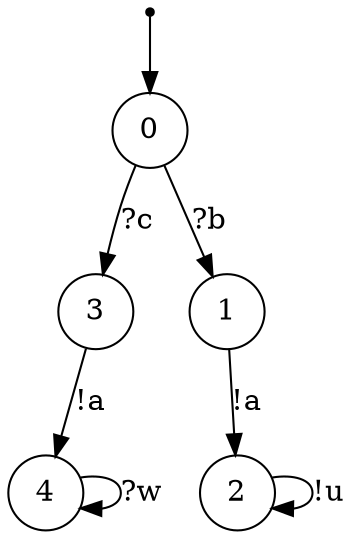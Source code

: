digraph {
 node [shape=point] ENTRY
 node [shape=circle]
 ENTRY -> 0
0 -> 3 [label="?c"]
3 -> 4 [label="!a"]
4 -> 4 [label="?w"]
0 -> 1 [label="?b"]
1 -> 2 [label="!a"]
2 -> 2 [label="!u"]
}